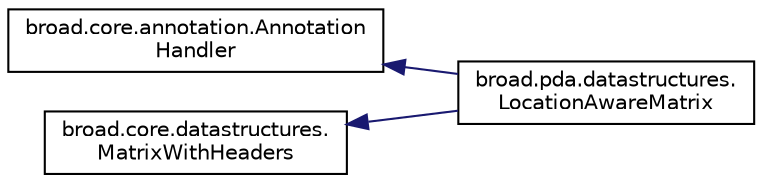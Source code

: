 digraph "Graphical Class Hierarchy"
{
  edge [fontname="Helvetica",fontsize="10",labelfontname="Helvetica",labelfontsize="10"];
  node [fontname="Helvetica",fontsize="10",shape=record];
  rankdir="LR";
  Node1 [label="broad.core.annotation.Annotation\lHandler",height=0.2,width=0.4,color="black", fillcolor="white", style="filled",URL="$interfacebroad_1_1core_1_1annotation_1_1_annotation_handler.html"];
  Node1 -> Node2 [dir="back",color="midnightblue",fontsize="10",style="solid",fontname="Helvetica"];
  Node2 [label="broad.pda.datastructures.\lLocationAwareMatrix",height=0.2,width=0.4,color="black", fillcolor="white", style="filled",URL="$classbroad_1_1pda_1_1datastructures_1_1_location_aware_matrix.html"];
  Node3 [label="broad.core.datastructures.\lMatrixWithHeaders",height=0.2,width=0.4,color="black", fillcolor="white", style="filled",URL="$classbroad_1_1core_1_1datastructures_1_1_matrix_with_headers.html"];
  Node3 -> Node2 [dir="back",color="midnightblue",fontsize="10",style="solid",fontname="Helvetica"];
}
